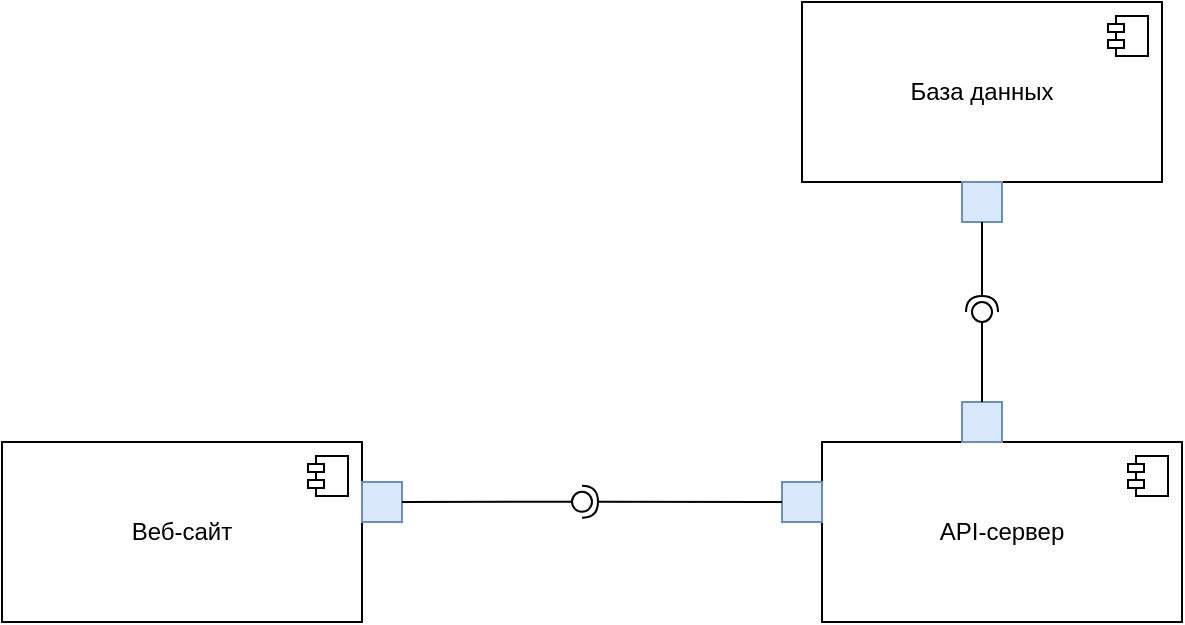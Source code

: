 <mxfile version="22.1.11" type="github">
  <diagram name="Page-1" id="_PURqj4e6AsZEApuIh84">
    <mxGraphModel dx="966" dy="509" grid="0" gridSize="10" guides="1" tooltips="1" connect="1" arrows="1" fold="1" page="1" pageScale="1" pageWidth="850" pageHeight="1100" math="0" shadow="0">
      <root>
        <mxCell id="0" />
        <mxCell id="1" parent="0" />
        <mxCell id="u8Ky7mV8vNOv21Y6Ao_Y-1" value="База данных" style="html=1;dropTarget=0;whiteSpace=wrap;" vertex="1" parent="1">
          <mxGeometry x="580" y="180" width="180" height="90" as="geometry" />
        </mxCell>
        <mxCell id="u8Ky7mV8vNOv21Y6Ao_Y-2" value="" style="shape=module;jettyWidth=8;jettyHeight=4;" vertex="1" parent="u8Ky7mV8vNOv21Y6Ao_Y-1">
          <mxGeometry x="1" width="20" height="20" relative="1" as="geometry">
            <mxPoint x="-27" y="7" as="offset" />
          </mxGeometry>
        </mxCell>
        <mxCell id="u8Ky7mV8vNOv21Y6Ao_Y-3" value="Веб-сайт" style="html=1;dropTarget=0;whiteSpace=wrap;" vertex="1" parent="1">
          <mxGeometry x="180" y="400" width="180" height="90" as="geometry" />
        </mxCell>
        <mxCell id="u8Ky7mV8vNOv21Y6Ao_Y-4" value="" style="shape=module;jettyWidth=8;jettyHeight=4;" vertex="1" parent="u8Ky7mV8vNOv21Y6Ao_Y-3">
          <mxGeometry x="1" width="20" height="20" relative="1" as="geometry">
            <mxPoint x="-27" y="7" as="offset" />
          </mxGeometry>
        </mxCell>
        <mxCell id="u8Ky7mV8vNOv21Y6Ao_Y-5" value="API-сервер" style="html=1;dropTarget=0;whiteSpace=wrap;" vertex="1" parent="1">
          <mxGeometry x="590" y="400" width="180" height="90" as="geometry" />
        </mxCell>
        <mxCell id="u8Ky7mV8vNOv21Y6Ao_Y-6" value="" style="shape=module;jettyWidth=8;jettyHeight=4;" vertex="1" parent="u8Ky7mV8vNOv21Y6Ao_Y-5">
          <mxGeometry x="1" width="20" height="20" relative="1" as="geometry">
            <mxPoint x="-27" y="7" as="offset" />
          </mxGeometry>
        </mxCell>
        <mxCell id="u8Ky7mV8vNOv21Y6Ao_Y-9" value="" style="ellipse;whiteSpace=wrap;html=1;align=center;aspect=fixed;fillColor=none;strokeColor=none;resizable=0;perimeter=centerPerimeter;rotatable=0;allowArrows=0;points=[];outlineConnect=1;" vertex="1" parent="1">
          <mxGeometry x="485" y="280" width="10" height="10" as="geometry" />
        </mxCell>
        <mxCell id="u8Ky7mV8vNOv21Y6Ao_Y-10" value="" style="whiteSpace=wrap;html=1;aspect=fixed;fillColor=#dae8fc;strokeColor=#6c8ebf;" vertex="1" parent="1">
          <mxGeometry x="360" y="420" width="20" height="20" as="geometry" />
        </mxCell>
        <mxCell id="u8Ky7mV8vNOv21Y6Ao_Y-11" value="" style="whiteSpace=wrap;html=1;aspect=fixed;fillColor=#dae8fc;strokeColor=#6c8ebf;" vertex="1" parent="1">
          <mxGeometry x="570" y="420" width="20" height="20" as="geometry" />
        </mxCell>
        <mxCell id="u8Ky7mV8vNOv21Y6Ao_Y-12" value="" style="rounded=0;orthogonalLoop=1;jettySize=auto;html=1;endArrow=halfCircle;endFill=0;endSize=6;strokeWidth=1;sketch=0;exitX=0;exitY=0.5;exitDx=0;exitDy=0;" edge="1" parent="1" source="u8Ky7mV8vNOv21Y6Ao_Y-11">
          <mxGeometry relative="1" as="geometry">
            <mxPoint x="450" y="429.89" as="sourcePoint" />
            <mxPoint x="470" y="429.89" as="targetPoint" />
          </mxGeometry>
        </mxCell>
        <mxCell id="u8Ky7mV8vNOv21Y6Ao_Y-13" value="" style="rounded=0;orthogonalLoop=1;jettySize=auto;html=1;endArrow=oval;endFill=0;sketch=0;sourcePerimeterSpacing=0;targetPerimeterSpacing=0;endSize=10;exitX=1;exitY=0.5;exitDx=0;exitDy=0;" edge="1" parent="1" source="u8Ky7mV8vNOv21Y6Ao_Y-10">
          <mxGeometry relative="1" as="geometry">
            <mxPoint x="496" y="429.89" as="sourcePoint" />
            <mxPoint x="470" y="429.89" as="targetPoint" />
          </mxGeometry>
        </mxCell>
        <mxCell id="u8Ky7mV8vNOv21Y6Ao_Y-14" value="" style="ellipse;whiteSpace=wrap;html=1;align=center;aspect=fixed;fillColor=none;strokeColor=none;resizable=0;perimeter=centerPerimeter;rotatable=0;allowArrows=0;points=[];outlineConnect=1;" vertex="1" parent="1">
          <mxGeometry x="440" y="425" width="10" height="10" as="geometry" />
        </mxCell>
        <mxCell id="u8Ky7mV8vNOv21Y6Ao_Y-18" value="" style="whiteSpace=wrap;html=1;aspect=fixed;fillColor=#dae8fc;strokeColor=#6c8ebf;" vertex="1" parent="1">
          <mxGeometry x="660" y="270" width="20" height="20" as="geometry" />
        </mxCell>
        <mxCell id="u8Ky7mV8vNOv21Y6Ao_Y-19" value="" style="whiteSpace=wrap;html=1;aspect=fixed;fillColor=#dae8fc;strokeColor=#6c8ebf;" vertex="1" parent="1">
          <mxGeometry x="660" y="380" width="20" height="20" as="geometry" />
        </mxCell>
        <mxCell id="u8Ky7mV8vNOv21Y6Ao_Y-20" value="" style="rounded=0;orthogonalLoop=1;jettySize=auto;html=1;endArrow=halfCircle;endFill=0;endSize=6;strokeWidth=1;sketch=0;exitX=0.5;exitY=1;exitDx=0;exitDy=0;" edge="1" target="u8Ky7mV8vNOv21Y6Ao_Y-22" parent="1" source="u8Ky7mV8vNOv21Y6Ao_Y-18">
          <mxGeometry relative="1" as="geometry">
            <mxPoint x="690" y="335" as="sourcePoint" />
          </mxGeometry>
        </mxCell>
        <mxCell id="u8Ky7mV8vNOv21Y6Ao_Y-21" value="" style="rounded=0;orthogonalLoop=1;jettySize=auto;html=1;endArrow=oval;endFill=0;sketch=0;sourcePerimeterSpacing=0;targetPerimeterSpacing=0;endSize=10;exitX=0.5;exitY=0;exitDx=0;exitDy=0;" edge="1" target="u8Ky7mV8vNOv21Y6Ao_Y-22" parent="1" source="u8Ky7mV8vNOv21Y6Ao_Y-19">
          <mxGeometry relative="1" as="geometry">
            <mxPoint x="650" y="335" as="sourcePoint" />
          </mxGeometry>
        </mxCell>
        <mxCell id="u8Ky7mV8vNOv21Y6Ao_Y-22" value="" style="ellipse;whiteSpace=wrap;html=1;align=center;aspect=fixed;fillColor=none;strokeColor=none;resizable=0;perimeter=centerPerimeter;rotatable=0;allowArrows=0;points=[];outlineConnect=1;" vertex="1" parent="1">
          <mxGeometry x="665" y="330" width="10" height="10" as="geometry" />
        </mxCell>
      </root>
    </mxGraphModel>
  </diagram>
</mxfile>
